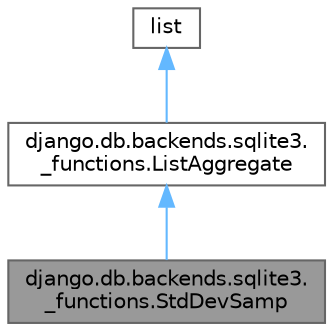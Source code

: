 digraph "django.db.backends.sqlite3._functions.StdDevSamp"
{
 // LATEX_PDF_SIZE
  bgcolor="transparent";
  edge [fontname=Helvetica,fontsize=10,labelfontname=Helvetica,labelfontsize=10];
  node [fontname=Helvetica,fontsize=10,shape=box,height=0.2,width=0.4];
  Node1 [id="Node000001",label="django.db.backends.sqlite3.\l_functions.StdDevSamp",height=0.2,width=0.4,color="gray40", fillcolor="grey60", style="filled", fontcolor="black",tooltip=" "];
  Node2 -> Node1 [id="edge1_Node000001_Node000002",dir="back",color="steelblue1",style="solid",tooltip=" "];
  Node2 [id="Node000002",label="django.db.backends.sqlite3.\l_functions.ListAggregate",height=0.2,width=0.4,color="gray40", fillcolor="white", style="filled",URL="$classdjango_1_1db_1_1backends_1_1sqlite3_1_1__functions_1_1_list_aggregate.html",tooltip=" "];
  Node3 -> Node2 [id="edge2_Node000002_Node000003",dir="back",color="steelblue1",style="solid",tooltip=" "];
  Node3 [id="Node000003",label="list",height=0.2,width=0.4,color="gray40", fillcolor="white", style="filled",tooltip=" "];
}
